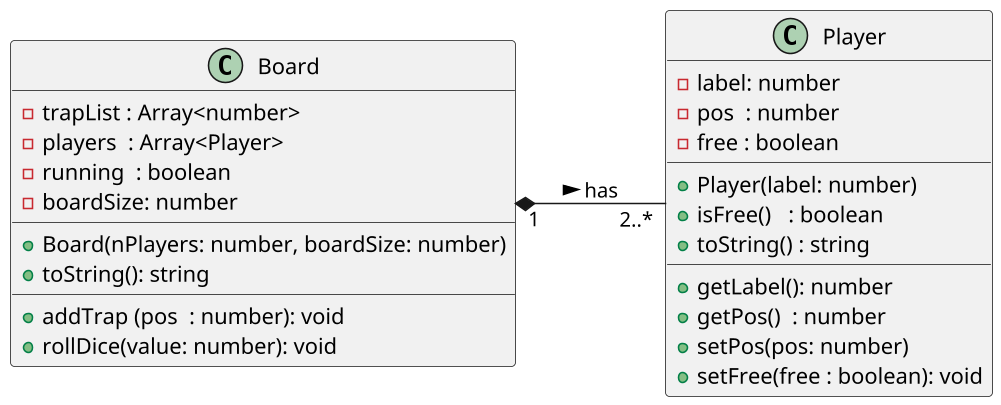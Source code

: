 
@startuml

skinparam defaultFontName "Source Code Pro"
skinparam dpi 150
left to right direction
class Player {
  - label: number  
  - pos  : number
  - free : boolean
  __
  + Player(label: number)
  + isFree()   : boolean
  + toString() : string
  __
  + getLabel(): number
  + getPos()  : number
  + setPos(pos: number)
  + setFree(free : boolean): void
}

class Board {
  - trapList : Array<number>
  - players  : Array<Player>
  - running  : boolean
  - boardSize: number
  __
  + Board(nPlayers: number, boardSize: number)
  + toString(): string
  __
  + addTrap (pos  : number): void
  + rollDice(value: number): void
}

Board "1" *--  "2..*" Player : > has
@enduml
